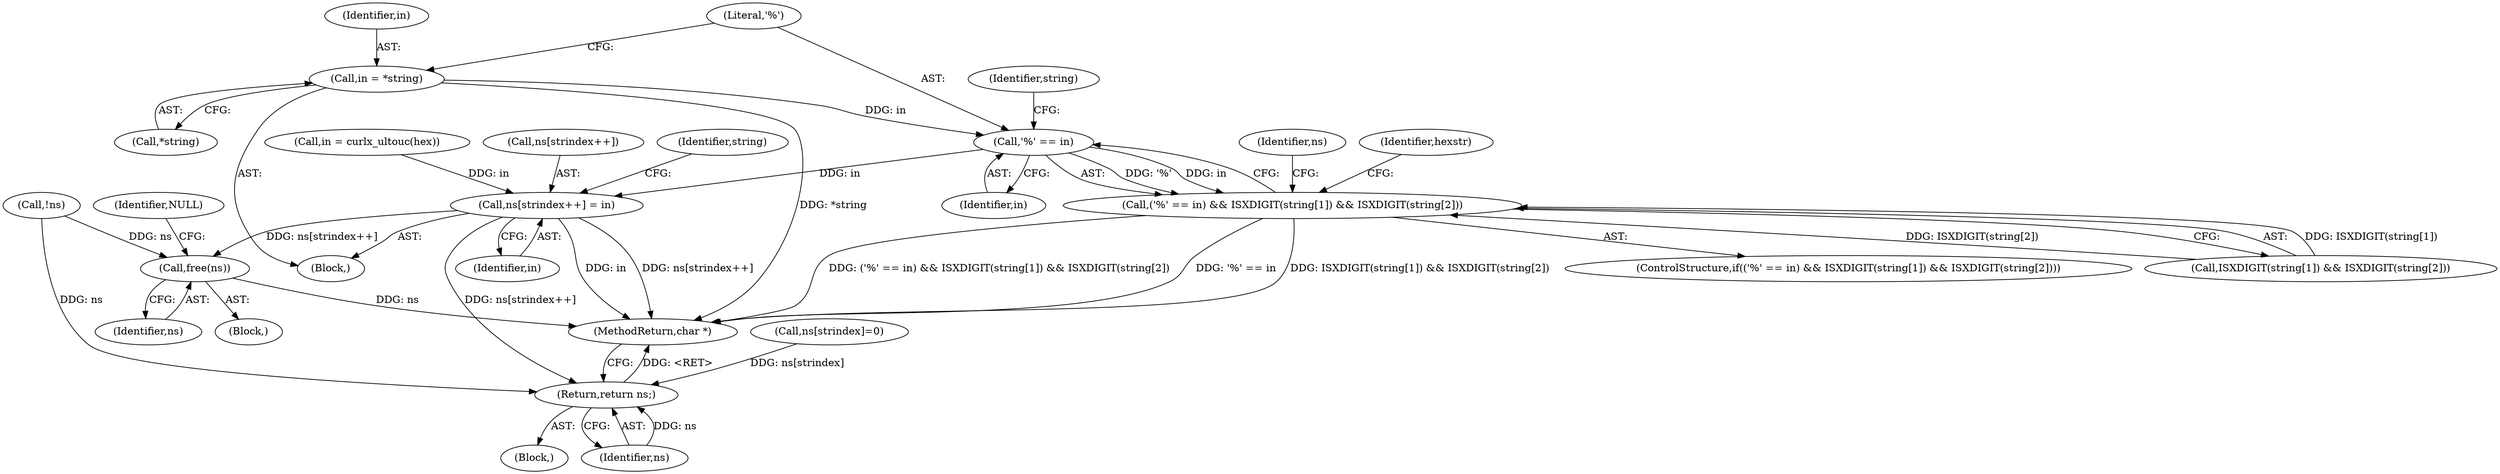 digraph "1_curl_75ca568fa1c19de4c5358fed246686de8467c238_0@pointer" {
"1000146" [label="(Call,in = *string)"];
"1000152" [label="(Call,'%' == in)"];
"1000151" [label="(Call,('%' == in) && ISXDIGIT(string[1]) && ISXDIGIT(string[2]))"];
"1000217" [label="(Call,ns[strindex++] = in)"];
"1000207" [label="(Call,free(ns))"];
"1000236" [label="(Return,return ns;)"];
"1000150" [label="(ControlStructure,if(('%' == in) && ISXDIGIT(string[1]) && ISXDIGIT(string[2])))"];
"1000136" [label="(Call,!ns)"];
"1000155" [label="(Call,ISXDIGIT(string[1]) && ISXDIGIT(string[2]))"];
"1000146" [label="(Call,in = *string)"];
"1000110" [label="(Block,)"];
"1000219" [label="(Identifier,ns)"];
"1000237" [label="(Identifier,ns)"];
"1000153" [label="(Literal,'%')"];
"1000210" [label="(Identifier,NULL)"];
"1000238" [label="(MethodReturn,char *)"];
"1000225" [label="(Call,ns[strindex]=0)"];
"1000222" [label="(Identifier,in)"];
"1000193" [label="(Call,in = curlx_ultouc(hex))"];
"1000158" [label="(Identifier,string)"];
"1000236" [label="(Return,return ns;)"];
"1000217" [label="(Call,ns[strindex++] = in)"];
"1000218" [label="(Call,ns[strindex++])"];
"1000152" [label="(Call,'%' == in)"];
"1000154" [label="(Identifier,in)"];
"1000151" [label="(Call,('%' == in) && ISXDIGIT(string[1]) && ISXDIGIT(string[2]))"];
"1000147" [label="(Identifier,in)"];
"1000208" [label="(Identifier,ns)"];
"1000148" [label="(Call,*string)"];
"1000206" [label="(Block,)"];
"1000207" [label="(Call,free(ns))"];
"1000169" [label="(Identifier,hexstr)"];
"1000224" [label="(Identifier,string)"];
"1000145" [label="(Block,)"];
"1000146" -> "1000145"  [label="AST: "];
"1000146" -> "1000148"  [label="CFG: "];
"1000147" -> "1000146"  [label="AST: "];
"1000148" -> "1000146"  [label="AST: "];
"1000153" -> "1000146"  [label="CFG: "];
"1000146" -> "1000238"  [label="DDG: *string"];
"1000146" -> "1000152"  [label="DDG: in"];
"1000152" -> "1000151"  [label="AST: "];
"1000152" -> "1000154"  [label="CFG: "];
"1000153" -> "1000152"  [label="AST: "];
"1000154" -> "1000152"  [label="AST: "];
"1000158" -> "1000152"  [label="CFG: "];
"1000151" -> "1000152"  [label="CFG: "];
"1000152" -> "1000151"  [label="DDG: '%'"];
"1000152" -> "1000151"  [label="DDG: in"];
"1000152" -> "1000217"  [label="DDG: in"];
"1000151" -> "1000150"  [label="AST: "];
"1000151" -> "1000155"  [label="CFG: "];
"1000155" -> "1000151"  [label="AST: "];
"1000169" -> "1000151"  [label="CFG: "];
"1000219" -> "1000151"  [label="CFG: "];
"1000151" -> "1000238"  [label="DDG: ('%' == in) && ISXDIGIT(string[1]) && ISXDIGIT(string[2])"];
"1000151" -> "1000238"  [label="DDG: '%' == in"];
"1000151" -> "1000238"  [label="DDG: ISXDIGIT(string[1]) && ISXDIGIT(string[2])"];
"1000155" -> "1000151"  [label="DDG: ISXDIGIT(string[1])"];
"1000155" -> "1000151"  [label="DDG: ISXDIGIT(string[2])"];
"1000217" -> "1000145"  [label="AST: "];
"1000217" -> "1000222"  [label="CFG: "];
"1000218" -> "1000217"  [label="AST: "];
"1000222" -> "1000217"  [label="AST: "];
"1000224" -> "1000217"  [label="CFG: "];
"1000217" -> "1000238"  [label="DDG: ns[strindex++]"];
"1000217" -> "1000238"  [label="DDG: in"];
"1000217" -> "1000207"  [label="DDG: ns[strindex++]"];
"1000193" -> "1000217"  [label="DDG: in"];
"1000217" -> "1000236"  [label="DDG: ns[strindex++]"];
"1000207" -> "1000206"  [label="AST: "];
"1000207" -> "1000208"  [label="CFG: "];
"1000208" -> "1000207"  [label="AST: "];
"1000210" -> "1000207"  [label="CFG: "];
"1000207" -> "1000238"  [label="DDG: ns"];
"1000136" -> "1000207"  [label="DDG: ns"];
"1000236" -> "1000110"  [label="AST: "];
"1000236" -> "1000237"  [label="CFG: "];
"1000237" -> "1000236"  [label="AST: "];
"1000238" -> "1000236"  [label="CFG: "];
"1000236" -> "1000238"  [label="DDG: <RET>"];
"1000237" -> "1000236"  [label="DDG: ns"];
"1000225" -> "1000236"  [label="DDG: ns[strindex]"];
"1000136" -> "1000236"  [label="DDG: ns"];
}
